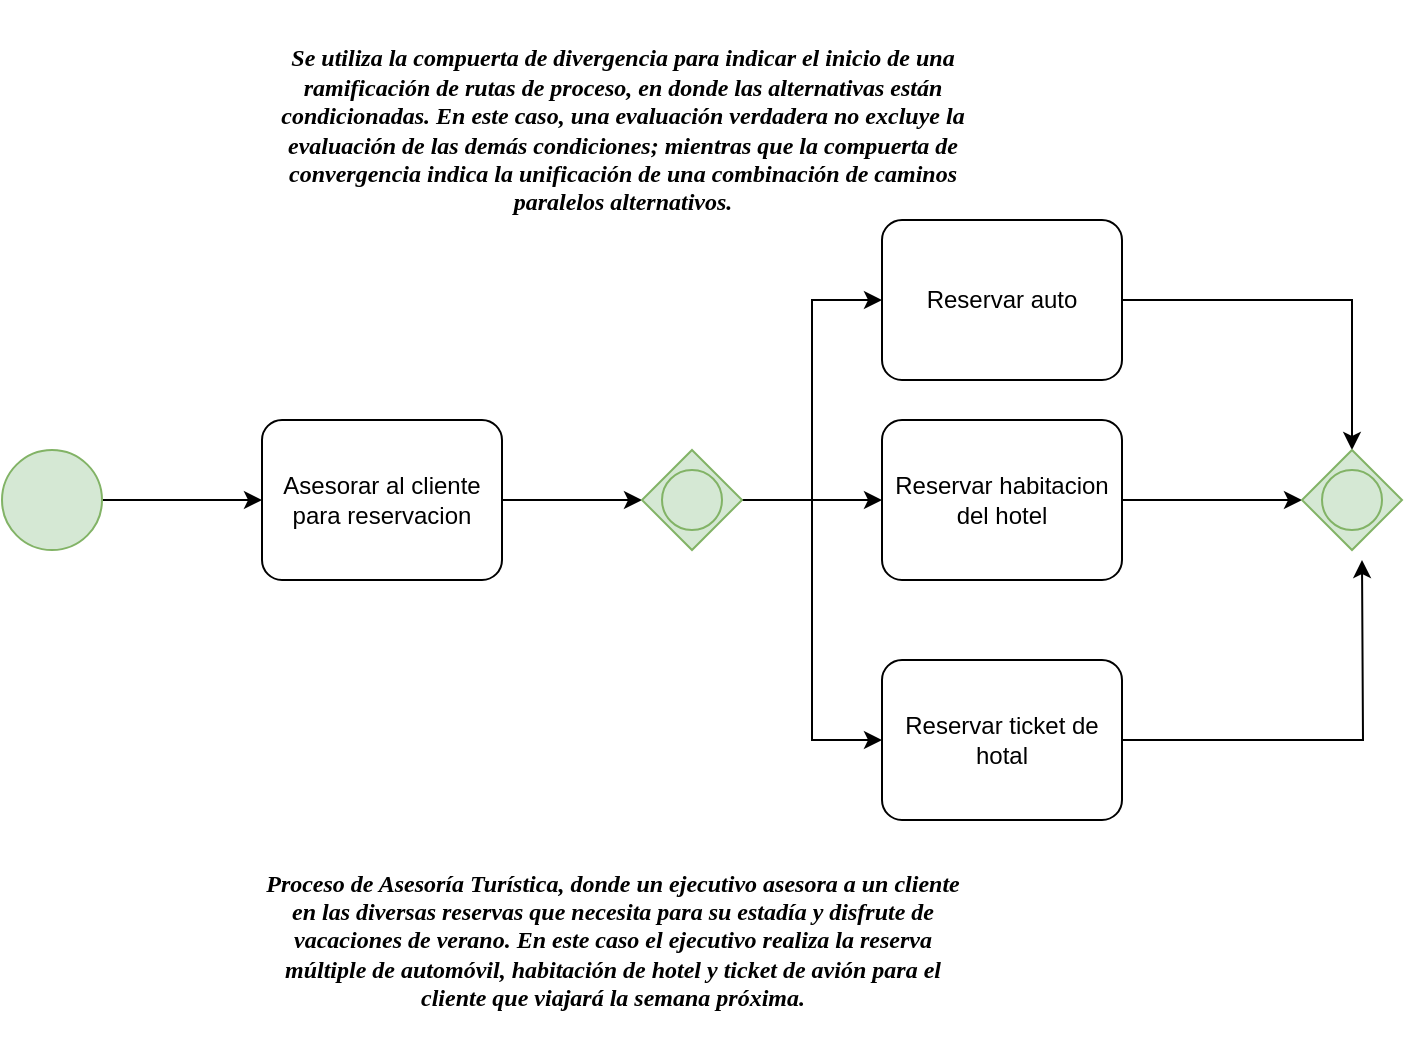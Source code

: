 <mxfile version="20.3.0" type="device"><diagram id="_iI80al29D_X8GqBWjR7" name="Página-1"><mxGraphModel dx="868" dy="553" grid="1" gridSize="10" guides="1" tooltips="1" connect="1" arrows="1" fold="1" page="1" pageScale="1" pageWidth="1169" pageHeight="827" math="0" shadow="0"><root><mxCell id="0"/><mxCell id="1" parent="0"/><mxCell id="gSnS8Y4Ajq--9ml3neJ9-7" value="" style="edgeStyle=orthogonalEdgeStyle;rounded=0;orthogonalLoop=1;jettySize=auto;html=1;" edge="1" parent="1" source="gSnS8Y4Ajq--9ml3neJ9-1" target="gSnS8Y4Ajq--9ml3neJ9-2"><mxGeometry relative="1" as="geometry"/></mxCell><mxCell id="gSnS8Y4Ajq--9ml3neJ9-1" value="" style="points=[[0.145,0.145,0],[0.5,0,0],[0.855,0.145,0],[1,0.5,0],[0.855,0.855,0],[0.5,1,0],[0.145,0.855,0],[0,0.5,0]];shape=mxgraph.bpmn.event;html=1;verticalLabelPosition=bottom;labelBackgroundColor=#ffffff;verticalAlign=top;align=center;perimeter=ellipsePerimeter;outlineConnect=0;aspect=fixed;outline=standard;symbol=general;fillColor=#d5e8d4;strokeColor=#82b366;" vertex="1" parent="1"><mxGeometry x="50" y="245" width="50" height="50" as="geometry"/></mxCell><mxCell id="gSnS8Y4Ajq--9ml3neJ9-21" value="" style="edgeStyle=orthogonalEdgeStyle;rounded=0;orthogonalLoop=1;jettySize=auto;html=1;fontFamily=Georgia;" edge="1" parent="1" source="gSnS8Y4Ajq--9ml3neJ9-2" target="gSnS8Y4Ajq--9ml3neJ9-19"><mxGeometry relative="1" as="geometry"/></mxCell><mxCell id="gSnS8Y4Ajq--9ml3neJ9-2" value="Asesorar al cliente para reservacion" style="points=[[0.25,0,0],[0.5,0,0],[0.75,0,0],[1,0.25,0],[1,0.5,0],[1,0.75,0],[0.75,1,0],[0.5,1,0],[0.25,1,0],[0,0.75,0],[0,0.5,0],[0,0.25,0]];shape=mxgraph.bpmn.task;whiteSpace=wrap;rectStyle=rounded;size=10;taskMarker=abstract;" vertex="1" parent="1"><mxGeometry x="180" y="230" width="120" height="80" as="geometry"/></mxCell><mxCell id="gSnS8Y4Ajq--9ml3neJ9-14" value="&lt;h4&gt;&lt;i&gt;&lt;font face=&quot;Georgia&quot;&gt;Se utiliza la compuerta de divergencia para indicar el inicio de una&lt;br&gt;ramificación de rutas de proceso, en donde las alternativas están&lt;br&gt;condicionadas. En este caso, una evaluación verdadera no excluye la&lt;br&gt;evaluación de las demás condiciones; mientras que la compuerta de&lt;br&gt;convergencia indica la unificación de una combinación de caminos&lt;br&gt;paralelos alternativos.&lt;/font&gt;&lt;/i&gt;&lt;br&gt;&lt;/h4&gt;" style="text;html=1;align=center;verticalAlign=middle;resizable=0;points=[];autosize=1;strokeColor=none;fillColor=none;" vertex="1" parent="1"><mxGeometry x="135" y="20" width="450" height="130" as="geometry"/></mxCell><mxCell id="gSnS8Y4Ajq--9ml3neJ9-15" value="&lt;h4&gt;&lt;i&gt;Proceso de Asesoría Turística, donde un ejecutivo asesora a un cliente&lt;br&gt;en las diversas reservas que necesita para su estadía y disfrute de&lt;br&gt;vacaciones de verano. En este caso el ejecutivo realiza la reserva&lt;br&gt;múltiple de automóvil, habitación de hotel y ticket de avión para el&lt;br&gt;cliente que viajará la semana próxima.&lt;/i&gt;&lt;br&gt;&lt;/h4&gt;" style="text;html=1;align=center;verticalAlign=middle;resizable=0;points=[];autosize=1;strokeColor=none;fillColor=none;fontFamily=Georgia;" vertex="1" parent="1"><mxGeometry x="125" y="430" width="460" height="120" as="geometry"/></mxCell><mxCell id="gSnS8Y4Ajq--9ml3neJ9-27" style="edgeStyle=orthogonalEdgeStyle;rounded=0;orthogonalLoop=1;jettySize=auto;html=1;fontFamily=Georgia;" edge="1" parent="1" source="gSnS8Y4Ajq--9ml3neJ9-16"><mxGeometry relative="1" as="geometry"><mxPoint x="730" y="300" as="targetPoint"/></mxGeometry></mxCell><mxCell id="gSnS8Y4Ajq--9ml3neJ9-16" value="Reservar ticket de hotal" style="points=[[0.25,0,0],[0.5,0,0],[0.75,0,0],[1,0.25,0],[1,0.5,0],[1,0.75,0],[0.75,1,0],[0.5,1,0],[0.25,1,0],[0,0.75,0],[0,0.5,0],[0,0.25,0]];shape=mxgraph.bpmn.task;whiteSpace=wrap;rectStyle=rounded;size=10;taskMarker=abstract;" vertex="1" parent="1"><mxGeometry x="490" y="350" width="120" height="80" as="geometry"/></mxCell><mxCell id="gSnS8Y4Ajq--9ml3neJ9-25" value="" style="edgeStyle=orthogonalEdgeStyle;rounded=0;orthogonalLoop=1;jettySize=auto;html=1;fontFamily=Georgia;" edge="1" parent="1" source="gSnS8Y4Ajq--9ml3neJ9-17" target="gSnS8Y4Ajq--9ml3neJ9-20"><mxGeometry relative="1" as="geometry"/></mxCell><mxCell id="gSnS8Y4Ajq--9ml3neJ9-17" value="Reservar habitacion del hotel" style="points=[[0.25,0,0],[0.5,0,0],[0.75,0,0],[1,0.25,0],[1,0.5,0],[1,0.75,0],[0.75,1,0],[0.5,1,0],[0.25,1,0],[0,0.75,0],[0,0.5,0],[0,0.25,0]];shape=mxgraph.bpmn.task;whiteSpace=wrap;rectStyle=rounded;size=10;taskMarker=abstract;" vertex="1" parent="1"><mxGeometry x="490" y="230" width="120" height="80" as="geometry"/></mxCell><mxCell id="gSnS8Y4Ajq--9ml3neJ9-26" style="edgeStyle=orthogonalEdgeStyle;rounded=0;orthogonalLoop=1;jettySize=auto;html=1;entryX=0.5;entryY=0;entryDx=0;entryDy=0;entryPerimeter=0;fontFamily=Georgia;" edge="1" parent="1" source="gSnS8Y4Ajq--9ml3neJ9-18" target="gSnS8Y4Ajq--9ml3neJ9-20"><mxGeometry relative="1" as="geometry"/></mxCell><mxCell id="gSnS8Y4Ajq--9ml3neJ9-18" value="Reservar auto" style="points=[[0.25,0,0],[0.5,0,0],[0.75,0,0],[1,0.25,0],[1,0.5,0],[1,0.75,0],[0.75,1,0],[0.5,1,0],[0.25,1,0],[0,0.75,0],[0,0.5,0],[0,0.25,0]];shape=mxgraph.bpmn.task;whiteSpace=wrap;rectStyle=rounded;size=10;taskMarker=abstract;" vertex="1" parent="1"><mxGeometry x="490" y="130" width="120" height="80" as="geometry"/></mxCell><mxCell id="gSnS8Y4Ajq--9ml3neJ9-22" value="" style="edgeStyle=orthogonalEdgeStyle;rounded=0;orthogonalLoop=1;jettySize=auto;html=1;fontFamily=Georgia;" edge="1" parent="1" source="gSnS8Y4Ajq--9ml3neJ9-19" target="gSnS8Y4Ajq--9ml3neJ9-17"><mxGeometry relative="1" as="geometry"/></mxCell><mxCell id="gSnS8Y4Ajq--9ml3neJ9-23" style="edgeStyle=orthogonalEdgeStyle;rounded=0;orthogonalLoop=1;jettySize=auto;html=1;entryX=0;entryY=0.5;entryDx=0;entryDy=0;entryPerimeter=0;fontFamily=Georgia;" edge="1" parent="1" source="gSnS8Y4Ajq--9ml3neJ9-19" target="gSnS8Y4Ajq--9ml3neJ9-18"><mxGeometry relative="1" as="geometry"/></mxCell><mxCell id="gSnS8Y4Ajq--9ml3neJ9-24" style="edgeStyle=orthogonalEdgeStyle;rounded=0;orthogonalLoop=1;jettySize=auto;html=1;entryX=0;entryY=0.5;entryDx=0;entryDy=0;entryPerimeter=0;fontFamily=Georgia;" edge="1" parent="1" source="gSnS8Y4Ajq--9ml3neJ9-19" target="gSnS8Y4Ajq--9ml3neJ9-16"><mxGeometry relative="1" as="geometry"/></mxCell><mxCell id="gSnS8Y4Ajq--9ml3neJ9-19" value="" style="points=[[0.25,0.25,0],[0.5,0,0],[0.75,0.25,0],[1,0.5,0],[0.75,0.75,0],[0.5,1,0],[0.25,0.75,0],[0,0.5,0]];shape=mxgraph.bpmn.gateway2;html=1;verticalLabelPosition=bottom;labelBackgroundColor=#ffffff;verticalAlign=top;align=center;perimeter=rhombusPerimeter;outlineConnect=0;outline=standard;symbol=general;fontFamily=Georgia;fillColor=#d5e8d4;strokeColor=#82b366;" vertex="1" parent="1"><mxGeometry x="370" y="245" width="50" height="50" as="geometry"/></mxCell><mxCell id="gSnS8Y4Ajq--9ml3neJ9-20" value="" style="points=[[0.25,0.25,0],[0.5,0,0],[0.75,0.25,0],[1,0.5,0],[0.75,0.75,0],[0.5,1,0],[0.25,0.75,0],[0,0.5,0]];shape=mxgraph.bpmn.gateway2;html=1;verticalLabelPosition=bottom;labelBackgroundColor=#ffffff;verticalAlign=top;align=center;perimeter=rhombusPerimeter;outlineConnect=0;outline=standard;symbol=general;fontFamily=Georgia;fillColor=#d5e8d4;strokeColor=#82b366;" vertex="1" parent="1"><mxGeometry x="700" y="245" width="50" height="50" as="geometry"/></mxCell></root></mxGraphModel></diagram></mxfile>